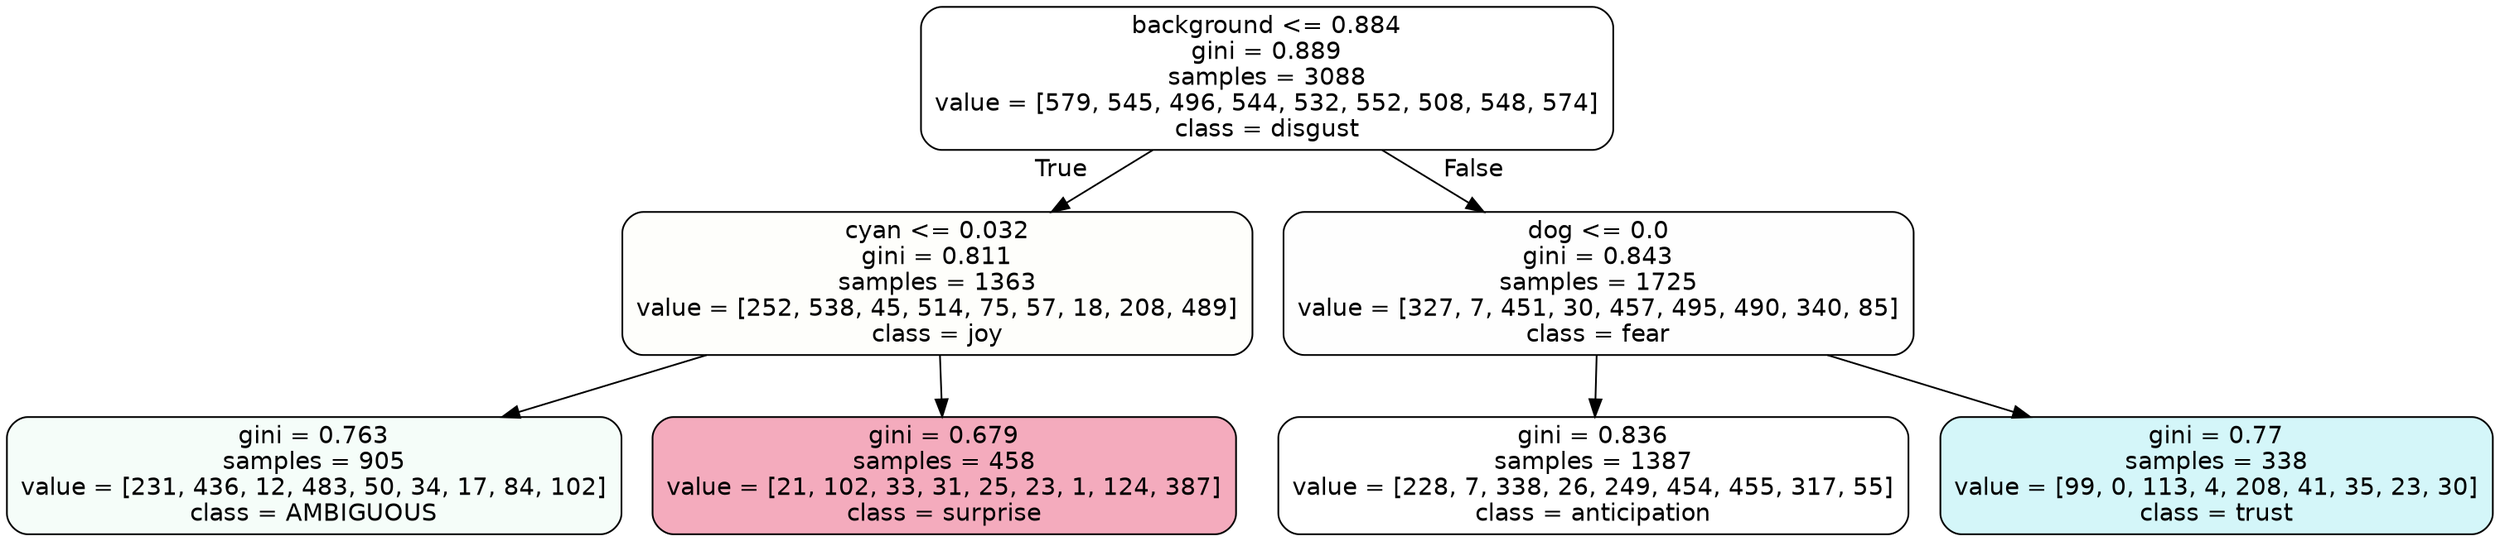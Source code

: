 digraph Tree {
node [shape=box, style="filled, rounded", color="black", fontname=helvetica] ;
edge [fontname=helvetica] ;
0 [label="background <= 0.884\ngini = 0.889\nsamples = 3088\nvalue = [579, 545, 496, 544, 532, 552, 508, 548, 574]\nclass = disgust", fillcolor="#e5813900"] ;
1 [label="cyan <= 0.032\ngini = 0.811\nsamples = 1363\nvalue = [252, 538, 45, 514, 75, 57, 18, 208, 489]\nclass = joy", fillcolor="#d7e53904"] ;
0 -> 1 [labeldistance=2.5, labelangle=45, headlabel="True"] ;
2 [label="gini = 0.763\nsamples = 905\nvalue = [231, 436, 12, 483, 50, 34, 17, 84, 102]\nclass = AMBIGUOUS", fillcolor="#39e5810c"] ;
1 -> 2 ;
3 [label="gini = 0.679\nsamples = 458\nvalue = [21, 102, 33, 31, 25, 23, 1, 124, 387]\nclass = surprise", fillcolor="#e539646c"] ;
1 -> 3 ;
4 [label="dog <= 0.0\ngini = 0.843\nsamples = 1725\nvalue = [327, 7, 451, 30, 457, 495, 490, 340, 85]\nclass = fear", fillcolor="#3964e501"] ;
0 -> 4 [labeldistance=2.5, labelangle=-45, headlabel="False"] ;
5 [label="gini = 0.836\nsamples = 1387\nvalue = [228, 7, 338, 26, 249, 454, 455, 317, 55]\nclass = anticipation", fillcolor="#8139e500"] ;
4 -> 5 ;
6 [label="gini = 0.77\nsamples = 338\nvalue = [99, 0, 113, 4, 208, 41, 35, 23, 30]\nclass = trust", fillcolor="#39d7e537"] ;
4 -> 6 ;
}